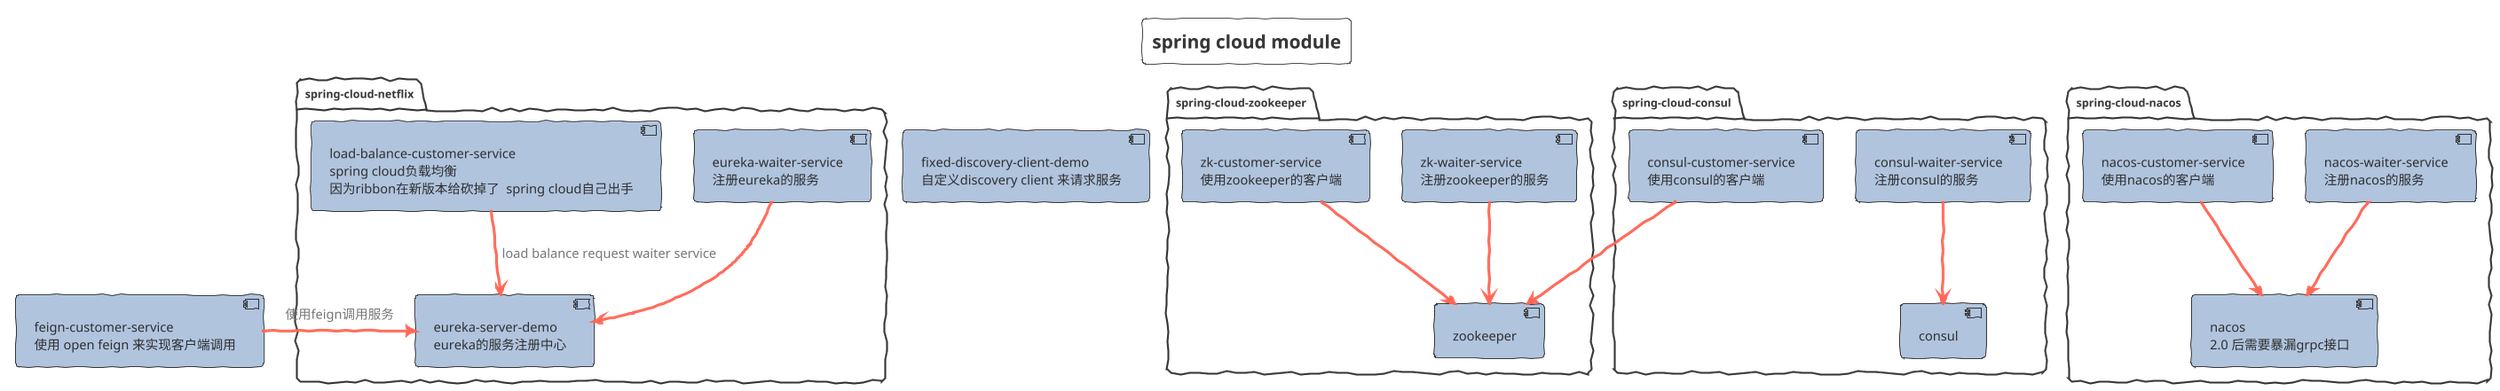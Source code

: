 @startuml SPRING_CLOUD_STUDY_MODULE
!theme sketchy-outline
title spring cloud module
skinparam interface {
}
skinparam component {
   backgroundColor LightSteelBlue
   FontSize 14
   ArrowFontSize 14
   ArrowFontColor #777777
   ArrowColor #FF6655
}
package "spring-cloud-netflix"{
   component esd[
   eureka-server-demo
   eureka的服务注册中心
   ]

   component ews[
   eureka-waiter-service
   注册eureka的服务
   ]
   component lbcs[
   load-balance-customer-service
   spring cloud负载均衡
   因为ribbon在新版本给砍掉了  spring cloud自己出手
   ]
   ews --> esd
   lbcs --> esd:load balance request waiter service
}
component fcs[
   feign-customer-service
   使用 open feign 来实现客户端调用
]
 fcs->esd:使用feign调用服务

package "spring-cloud-zookeeper"{
   component zk[
   zookeeper
   ]
   component zws[
   zk-waiter-service
   注册zookeeper的服务
   ]

   component zcs[
   zk-customer-service
   使用zookeeper的客户端
   ]
   zws --> zk
   zcs --> zk
}

package "spring-cloud-consul"{
   component cs[
   consul
   ]
   component cws[
   consul-waiter-service
   注册consul的服务
   ]

   component ccs[
   consul-customer-service
   使用consul的客户端
   ]
   cws --> cs
   ccs --> zk
}

package "spring-cloud-nacos"{
   component ns[
    nacos 
    2.0 后需要暴漏grpc接口
   ]
   component nws[
   nacos-waiter-service
   注册nacos的服务
   ]

   component ncs[
   nacos-customer-service
   使用nacos的客户端
   ]
   nws --> ns
   ncs --> ns
}

 component fdc[
   fixed-discovery-client-demo
   自定义discovery client 来请求服务
   ]
@enduml
